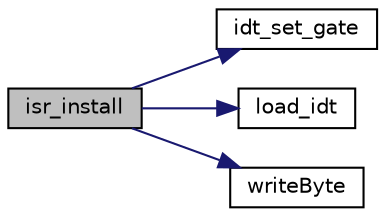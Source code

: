 digraph "isr_install"
{
 // LATEX_PDF_SIZE
  edge [fontname="Helvetica",fontsize="10",labelfontname="Helvetica",labelfontsize="10"];
  node [fontname="Helvetica",fontsize="10",shape=record];
  rankdir="LR";
  Node1 [label="isr_install",height=0.2,width=0.4,color="black", fillcolor="grey75", style="filled", fontcolor="black",tooltip=" "];
  Node1 -> Node2 [color="midnightblue",fontsize="10",style="solid",fontname="Helvetica"];
  Node2 [label="idt_set_gate",height=0.2,width=0.4,color="black", fillcolor="white", style="filled",URL="$d9/d87/idt_8cpp.html#ac026ee8412818db472b59fa2fad922fe",tooltip="Sets the handler function (via address) for a specific IDT."];
  Node1 -> Node3 [color="midnightblue",fontsize="10",style="solid",fontname="Helvetica"];
  Node3 [label="load_idt",height=0.2,width=0.4,color="black", fillcolor="white", style="filled",URL="$d9/d87/idt_8cpp.html#aacb15cc09678bbe5e09fb652c56e884e",tooltip="Calls the lidt instruction and installs the IDT onto the CPU."];
  Node1 -> Node4 [color="midnightblue",fontsize="10",style="solid",fontname="Helvetica"];
  Node4 [label="writeByte",height=0.2,width=0.4,color="black", fillcolor="white", style="filled",URL="$d7/d27/ports_8cpp.html#aa89191491445201430ae9a8feb3184d9",tooltip="Writes a byte (8 bits) to the CPU bus at a given port address."];
}
